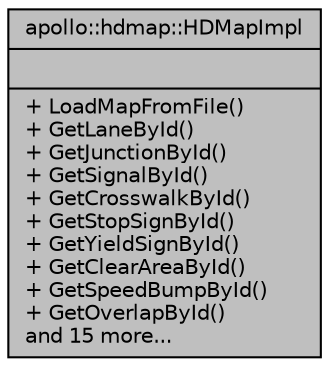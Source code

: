 digraph "apollo::hdmap::HDMapImpl"
{
  edge [fontname="Helvetica",fontsize="10",labelfontname="Helvetica",labelfontsize="10"];
  node [fontname="Helvetica",fontsize="10",shape=record];
  Node1 [label="{apollo::hdmap::HDMapImpl\n||+ LoadMapFromFile()\l+ GetLaneById()\l+ GetJunctionById()\l+ GetSignalById()\l+ GetCrosswalkById()\l+ GetStopSignById()\l+ GetYieldSignById()\l+ GetClearAreaById()\l+ GetSpeedBumpById()\l+ GetOverlapById()\land 15 more...\l}",height=0.2,width=0.4,color="black", fillcolor="grey75", style="filled" fontcolor="black"];
}
